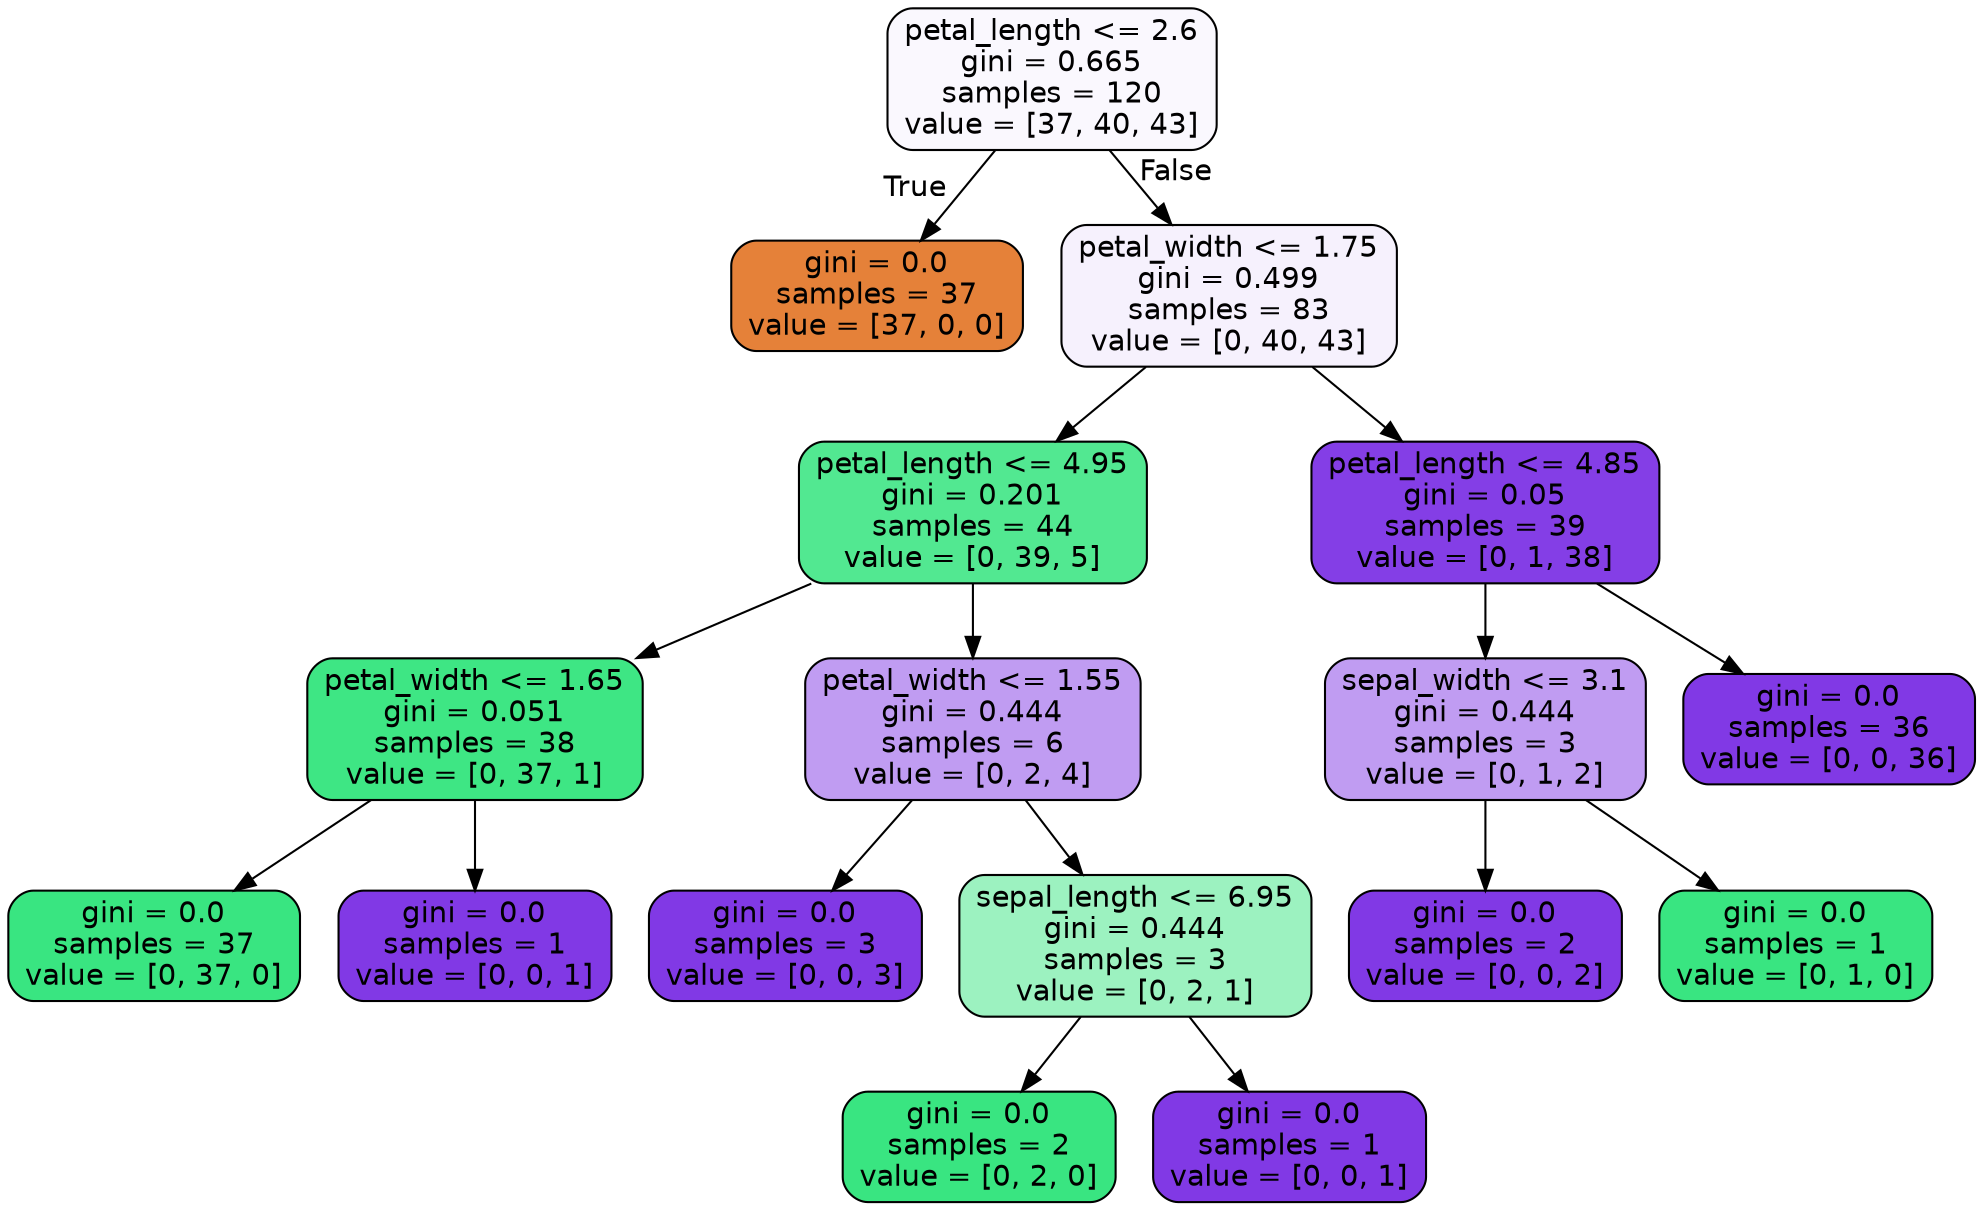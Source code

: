 digraph Tree {
node [shape=box, style="filled, rounded", color="black", fontname=helvetica] ;
edge [fontname=helvetica] ;
0 [label="petal_length <= 2.6\ngini = 0.665\nsamples = 120\nvalue = [37, 40, 43]", fillcolor="#faf8fe"] ;
1 [label="gini = 0.0\nsamples = 37\nvalue = [37, 0, 0]", fillcolor="#e58139"] ;
0 -> 1 [labeldistance=2.5, labelangle=45, headlabel="True"] ;
2 [label="petal_width <= 1.75\ngini = 0.499\nsamples = 83\nvalue = [0, 40, 43]", fillcolor="#f6f1fd"] ;
0 -> 2 [labeldistance=2.5, labelangle=-45, headlabel="False"] ;
3 [label="petal_length <= 4.95\ngini = 0.201\nsamples = 44\nvalue = [0, 39, 5]", fillcolor="#52e891"] ;
2 -> 3 ;
4 [label="petal_width <= 1.65\ngini = 0.051\nsamples = 38\nvalue = [0, 37, 1]", fillcolor="#3ee684"] ;
3 -> 4 ;
5 [label="gini = 0.0\nsamples = 37\nvalue = [0, 37, 0]", fillcolor="#39e581"] ;
4 -> 5 ;
6 [label="gini = 0.0\nsamples = 1\nvalue = [0, 0, 1]", fillcolor="#8139e5"] ;
4 -> 6 ;
7 [label="petal_width <= 1.55\ngini = 0.444\nsamples = 6\nvalue = [0, 2, 4]", fillcolor="#c09cf2"] ;
3 -> 7 ;
8 [label="gini = 0.0\nsamples = 3\nvalue = [0, 0, 3]", fillcolor="#8139e5"] ;
7 -> 8 ;
9 [label="sepal_length <= 6.95\ngini = 0.444\nsamples = 3\nvalue = [0, 2, 1]", fillcolor="#9cf2c0"] ;
7 -> 9 ;
10 [label="gini = 0.0\nsamples = 2\nvalue = [0, 2, 0]", fillcolor="#39e581"] ;
9 -> 10 ;
11 [label="gini = 0.0\nsamples = 1\nvalue = [0, 0, 1]", fillcolor="#8139e5"] ;
9 -> 11 ;
12 [label="petal_length <= 4.85\ngini = 0.05\nsamples = 39\nvalue = [0, 1, 38]", fillcolor="#843ee6"] ;
2 -> 12 ;
13 [label="sepal_width <= 3.1\ngini = 0.444\nsamples = 3\nvalue = [0, 1, 2]", fillcolor="#c09cf2"] ;
12 -> 13 ;
14 [label="gini = 0.0\nsamples = 2\nvalue = [0, 0, 2]", fillcolor="#8139e5"] ;
13 -> 14 ;
15 [label="gini = 0.0\nsamples = 1\nvalue = [0, 1, 0]", fillcolor="#39e581"] ;
13 -> 15 ;
16 [label="gini = 0.0\nsamples = 36\nvalue = [0, 0, 36]", fillcolor="#8139e5"] ;
12 -> 16 ;
}